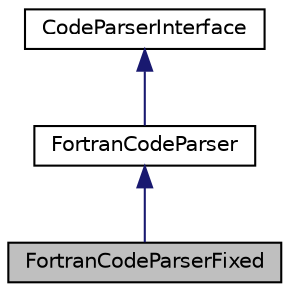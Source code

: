 digraph "FortranCodeParserFixed"
{
 // INTERACTIVE_SVG=YES
 // LATEX_PDF_SIZE
  edge [fontname="Helvetica",fontsize="10",labelfontname="Helvetica",labelfontsize="10"];
  node [fontname="Helvetica",fontsize="10",shape=record];
  Node1 [label="FortranCodeParserFixed",height=0.2,width=0.4,color="black", fillcolor="grey75", style="filled", fontcolor="black",tooltip=" "];
  Node2 -> Node1 [dir="back",color="midnightblue",fontsize="10",style="solid",fontname="Helvetica"];
  Node2 [label="FortranCodeParser",height=0.2,width=0.4,color="black", fillcolor="white", style="filled",URL="$d8/dc0/class_fortran_code_parser.html",tooltip=" "];
  Node3 -> Node2 [dir="back",color="midnightblue",fontsize="10",style="solid",fontname="Helvetica"];
  Node3 [label="CodeParserInterface",height=0.2,width=0.4,color="black", fillcolor="white", style="filled",URL="$d4/d65/class_code_parser_interface.html",tooltip="Abstract interface for code parsers."];
}
